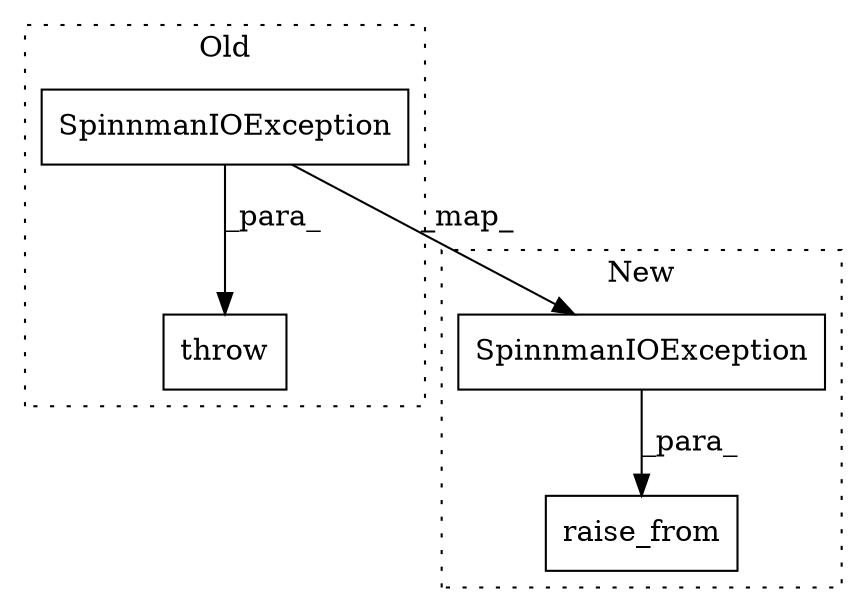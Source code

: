digraph G {
subgraph cluster0 {
1 [label="throw" a="53" s="3726" l="6" shape="box"];
3 [label="SpinnmanIOException" a="32" s="3732,3761" l="20,1" shape="box"];
label = "Old";
style="dotted";
}
subgraph cluster1 {
2 [label="raise_from" a="32" s="3733,3776" l="11,1" shape="box"];
4 [label="SpinnmanIOException" a="32" s="3744,3773" l="20,1" shape="box"];
label = "New";
style="dotted";
}
3 -> 1 [label="_para_"];
3 -> 4 [label="_map_"];
4 -> 2 [label="_para_"];
}